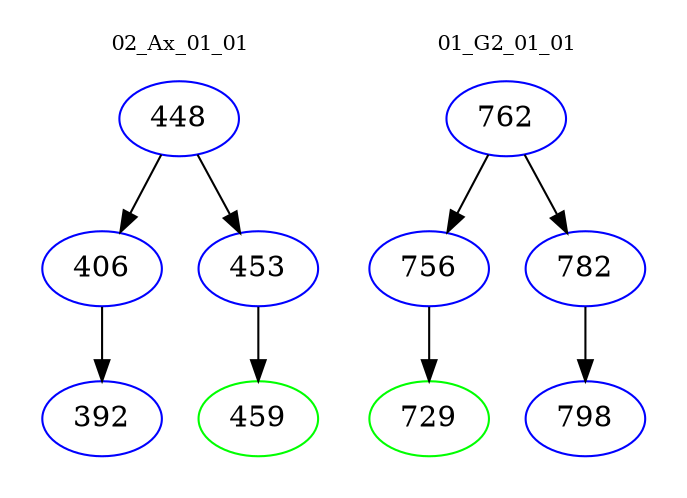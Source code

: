 digraph{
subgraph cluster_0 {
color = white
label = "02_Ax_01_01";
fontsize=10;
T0_448 [label="448", color="blue"]
T0_448 -> T0_406 [color="black"]
T0_406 [label="406", color="blue"]
T0_406 -> T0_392 [color="black"]
T0_392 [label="392", color="blue"]
T0_448 -> T0_453 [color="black"]
T0_453 [label="453", color="blue"]
T0_453 -> T0_459 [color="black"]
T0_459 [label="459", color="green"]
}
subgraph cluster_1 {
color = white
label = "01_G2_01_01";
fontsize=10;
T1_762 [label="762", color="blue"]
T1_762 -> T1_756 [color="black"]
T1_756 [label="756", color="blue"]
T1_756 -> T1_729 [color="black"]
T1_729 [label="729", color="green"]
T1_762 -> T1_782 [color="black"]
T1_782 [label="782", color="blue"]
T1_782 -> T1_798 [color="black"]
T1_798 [label="798", color="blue"]
}
}
